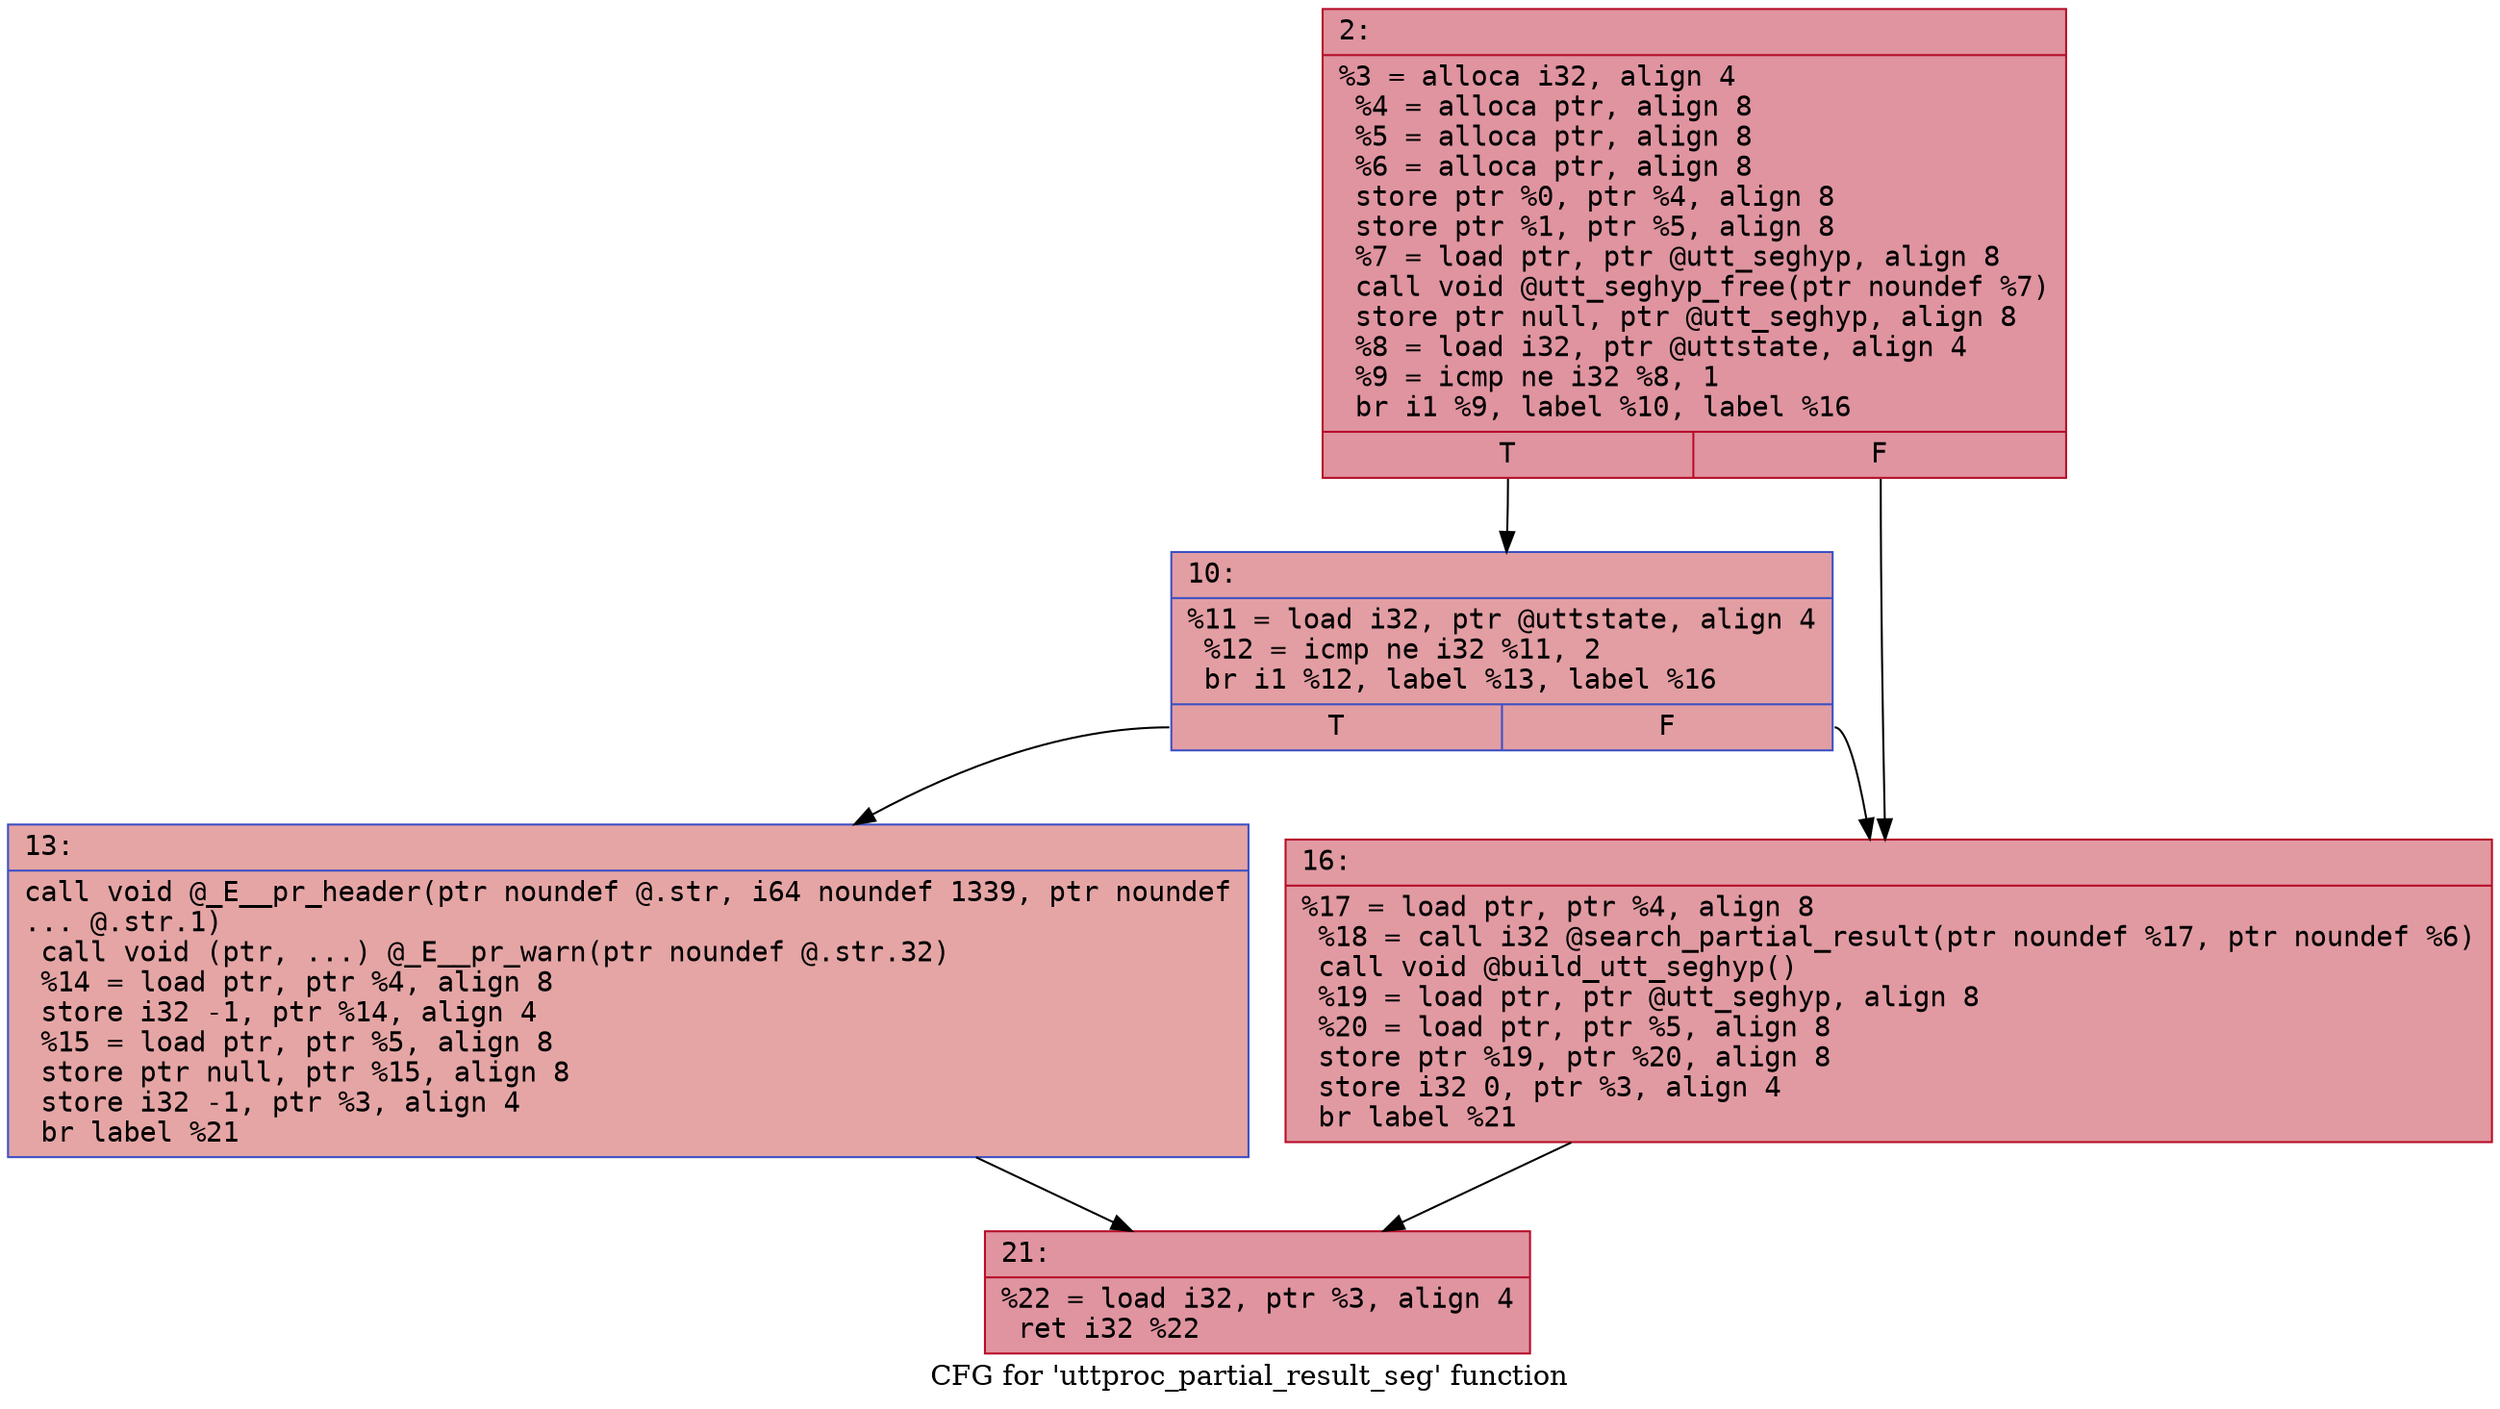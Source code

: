 digraph "CFG for 'uttproc_partial_result_seg' function" {
	label="CFG for 'uttproc_partial_result_seg' function";

	Node0x6000008a0870 [shape=record,color="#b70d28ff", style=filled, fillcolor="#b70d2870" fontname="Courier",label="{2:\l|  %3 = alloca i32, align 4\l  %4 = alloca ptr, align 8\l  %5 = alloca ptr, align 8\l  %6 = alloca ptr, align 8\l  store ptr %0, ptr %4, align 8\l  store ptr %1, ptr %5, align 8\l  %7 = load ptr, ptr @utt_seghyp, align 8\l  call void @utt_seghyp_free(ptr noundef %7)\l  store ptr null, ptr @utt_seghyp, align 8\l  %8 = load i32, ptr @uttstate, align 4\l  %9 = icmp ne i32 %8, 1\l  br i1 %9, label %10, label %16\l|{<s0>T|<s1>F}}"];
	Node0x6000008a0870:s0 -> Node0x6000008a08c0[tooltip="2 -> 10\nProbability 50.00%" ];
	Node0x6000008a0870:s1 -> Node0x6000008a0960[tooltip="2 -> 16\nProbability 50.00%" ];
	Node0x6000008a08c0 [shape=record,color="#3d50c3ff", style=filled, fillcolor="#be242e70" fontname="Courier",label="{10:\l|  %11 = load i32, ptr @uttstate, align 4\l  %12 = icmp ne i32 %11, 2\l  br i1 %12, label %13, label %16\l|{<s0>T|<s1>F}}"];
	Node0x6000008a08c0:s0 -> Node0x6000008a0910[tooltip="10 -> 13\nProbability 50.00%" ];
	Node0x6000008a08c0:s1 -> Node0x6000008a0960[tooltip="10 -> 16\nProbability 50.00%" ];
	Node0x6000008a0910 [shape=record,color="#3d50c3ff", style=filled, fillcolor="#c5333470" fontname="Courier",label="{13:\l|  call void @_E__pr_header(ptr noundef @.str, i64 noundef 1339, ptr noundef\l... @.str.1)\l  call void (ptr, ...) @_E__pr_warn(ptr noundef @.str.32)\l  %14 = load ptr, ptr %4, align 8\l  store i32 -1, ptr %14, align 4\l  %15 = load ptr, ptr %5, align 8\l  store ptr null, ptr %15, align 8\l  store i32 -1, ptr %3, align 4\l  br label %21\l}"];
	Node0x6000008a0910 -> Node0x6000008a09b0[tooltip="13 -> 21\nProbability 100.00%" ];
	Node0x6000008a0960 [shape=record,color="#b70d28ff", style=filled, fillcolor="#bb1b2c70" fontname="Courier",label="{16:\l|  %17 = load ptr, ptr %4, align 8\l  %18 = call i32 @search_partial_result(ptr noundef %17, ptr noundef %6)\l  call void @build_utt_seghyp()\l  %19 = load ptr, ptr @utt_seghyp, align 8\l  %20 = load ptr, ptr %5, align 8\l  store ptr %19, ptr %20, align 8\l  store i32 0, ptr %3, align 4\l  br label %21\l}"];
	Node0x6000008a0960 -> Node0x6000008a09b0[tooltip="16 -> 21\nProbability 100.00%" ];
	Node0x6000008a09b0 [shape=record,color="#b70d28ff", style=filled, fillcolor="#b70d2870" fontname="Courier",label="{21:\l|  %22 = load i32, ptr %3, align 4\l  ret i32 %22\l}"];
}
